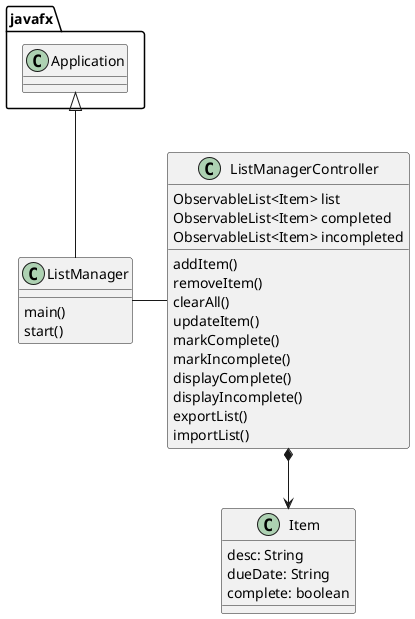 @startuml
'https://plantuml.com/class-diagram

class ListManager {
    main()
    start()
}

class ListManagerController {
    ObservableList<Item> list
    ObservableList<Item> completed
    ObservableList<Item> incompleted

    addItem()
    removeItem()
    clearAll()
    updateItem()
    markComplete()
    markIncomplete()
    displayComplete()
    displayIncomplete()
    exportList()
    importList()
}

class Item {
    desc: String
    dueDate: String
    complete: boolean
}

javafx.Application <|-- ListManager

ListManager - ListManagerController
ListManagerController *--> Item


@enduml
